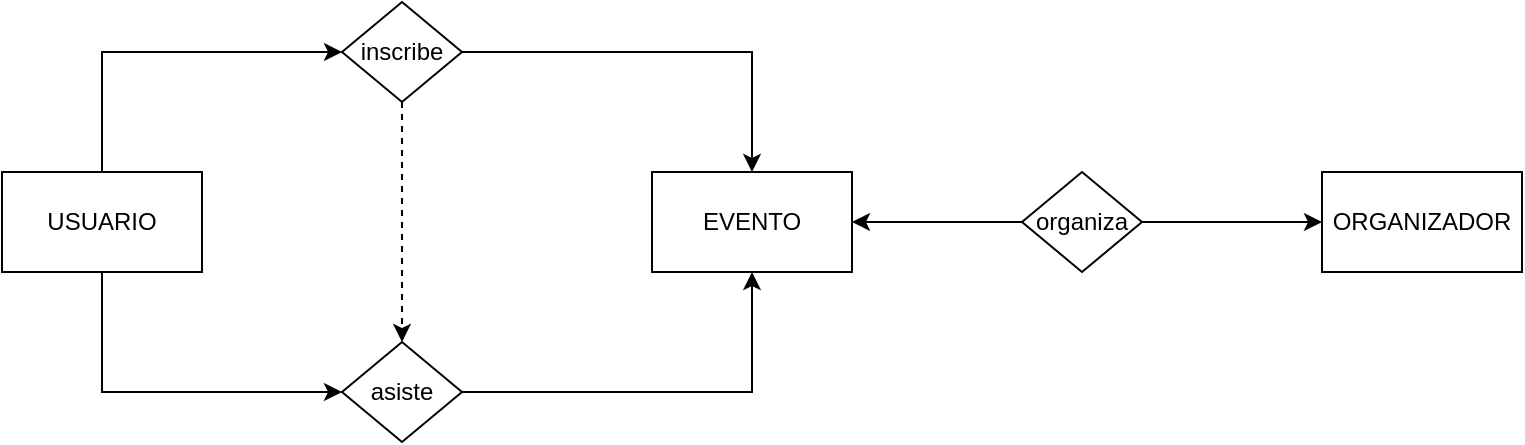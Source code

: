 <mxfile version="26.0.13">
  <diagram id="R2lEEEUBdFMjLlhIrx00" name="Page-1">
    <mxGraphModel dx="1050" dy="563" grid="1" gridSize="10" guides="1" tooltips="1" connect="1" arrows="1" fold="1" page="1" pageScale="1" pageWidth="850" pageHeight="1100" math="0" shadow="0" extFonts="Permanent Marker^https://fonts.googleapis.com/css?family=Permanent+Marker">
      <root>
        <mxCell id="0" />
        <mxCell id="1" parent="0" />
        <mxCell id="YTdFghRX5OlC11gK1PQy-7" style="edgeStyle=orthogonalEdgeStyle;rounded=0;orthogonalLoop=1;jettySize=auto;html=1;entryX=0;entryY=0.5;entryDx=0;entryDy=0;" edge="1" parent="1" source="YTdFghRX5OlC11gK1PQy-1" target="YTdFghRX5OlC11gK1PQy-6">
          <mxGeometry relative="1" as="geometry">
            <mxPoint x="160" y="290" as="targetPoint" />
            <Array as="points">
              <mxPoint x="100" y="275" />
            </Array>
          </mxGeometry>
        </mxCell>
        <mxCell id="YTdFghRX5OlC11gK1PQy-9" style="edgeStyle=orthogonalEdgeStyle;rounded=0;orthogonalLoop=1;jettySize=auto;html=1;entryX=0;entryY=0.5;entryDx=0;entryDy=0;" edge="1" parent="1" source="YTdFghRX5OlC11gK1PQy-1" target="YTdFghRX5OlC11gK1PQy-4">
          <mxGeometry relative="1" as="geometry">
            <mxPoint x="100" y="100" as="targetPoint" />
            <Array as="points">
              <mxPoint x="100" y="105" />
            </Array>
          </mxGeometry>
        </mxCell>
        <mxCell id="YTdFghRX5OlC11gK1PQy-1" value="USUARIO" style="html=1;dashed=0;whiteSpace=wrap;" vertex="1" parent="1">
          <mxGeometry x="50" y="165" width="100" height="50" as="geometry" />
        </mxCell>
        <mxCell id="YTdFghRX5OlC11gK1PQy-2" value="EVENTO" style="html=1;dashed=0;whiteSpace=wrap;" vertex="1" parent="1">
          <mxGeometry x="375" y="165" width="100" height="50" as="geometry" />
        </mxCell>
        <mxCell id="YTdFghRX5OlC11gK1PQy-3" value="ORGANIZADOR" style="html=1;dashed=0;whiteSpace=wrap;" vertex="1" parent="1">
          <mxGeometry x="710" y="165" width="100" height="50" as="geometry" />
        </mxCell>
        <mxCell id="YTdFghRX5OlC11gK1PQy-10" style="edgeStyle=orthogonalEdgeStyle;rounded=0;orthogonalLoop=1;jettySize=auto;html=1;entryX=0.5;entryY=0;entryDx=0;entryDy=0;" edge="1" parent="1" source="YTdFghRX5OlC11gK1PQy-4" target="YTdFghRX5OlC11gK1PQy-2">
          <mxGeometry relative="1" as="geometry">
            <mxPoint x="430" y="105" as="targetPoint" />
          </mxGeometry>
        </mxCell>
        <mxCell id="YTdFghRX5OlC11gK1PQy-14" style="rounded=0;orthogonalLoop=1;jettySize=auto;html=1;entryX=0.5;entryY=0;entryDx=0;entryDy=0;strokeColor=default;elbow=vertical;dashed=1;" edge="1" parent="1" source="YTdFghRX5OlC11gK1PQy-4" target="YTdFghRX5OlC11gK1PQy-6">
          <mxGeometry relative="1" as="geometry" />
        </mxCell>
        <mxCell id="YTdFghRX5OlC11gK1PQy-4" value="inscribe" style="shape=rhombus;html=1;dashed=0;whiteSpace=wrap;perimeter=rhombusPerimeter;" vertex="1" parent="1">
          <mxGeometry x="220" y="80" width="60" height="50" as="geometry" />
        </mxCell>
        <mxCell id="YTdFghRX5OlC11gK1PQy-12" style="edgeStyle=orthogonalEdgeStyle;rounded=0;orthogonalLoop=1;jettySize=auto;html=1;entryX=1;entryY=0.5;entryDx=0;entryDy=0;" edge="1" parent="1" source="YTdFghRX5OlC11gK1PQy-5" target="YTdFghRX5OlC11gK1PQy-2">
          <mxGeometry relative="1" as="geometry" />
        </mxCell>
        <mxCell id="YTdFghRX5OlC11gK1PQy-13" style="edgeStyle=orthogonalEdgeStyle;rounded=0;orthogonalLoop=1;jettySize=auto;html=1;entryX=0;entryY=0.5;entryDx=0;entryDy=0;" edge="1" parent="1" source="YTdFghRX5OlC11gK1PQy-5" target="YTdFghRX5OlC11gK1PQy-3">
          <mxGeometry relative="1" as="geometry" />
        </mxCell>
        <mxCell id="YTdFghRX5OlC11gK1PQy-5" value="organiza" style="shape=rhombus;html=1;dashed=0;whiteSpace=wrap;perimeter=rhombusPerimeter;" vertex="1" parent="1">
          <mxGeometry x="560" y="165" width="60" height="50" as="geometry" />
        </mxCell>
        <mxCell id="YTdFghRX5OlC11gK1PQy-11" style="edgeStyle=orthogonalEdgeStyle;rounded=0;orthogonalLoop=1;jettySize=auto;html=1;entryX=0.5;entryY=1;entryDx=0;entryDy=0;" edge="1" parent="1" source="YTdFghRX5OlC11gK1PQy-6" target="YTdFghRX5OlC11gK1PQy-2">
          <mxGeometry relative="1" as="geometry" />
        </mxCell>
        <mxCell id="YTdFghRX5OlC11gK1PQy-6" value="asiste" style="shape=rhombus;html=1;dashed=0;whiteSpace=wrap;perimeter=rhombusPerimeter;" vertex="1" parent="1">
          <mxGeometry x="220" y="250" width="60" height="50" as="geometry" />
        </mxCell>
      </root>
    </mxGraphModel>
  </diagram>
</mxfile>
